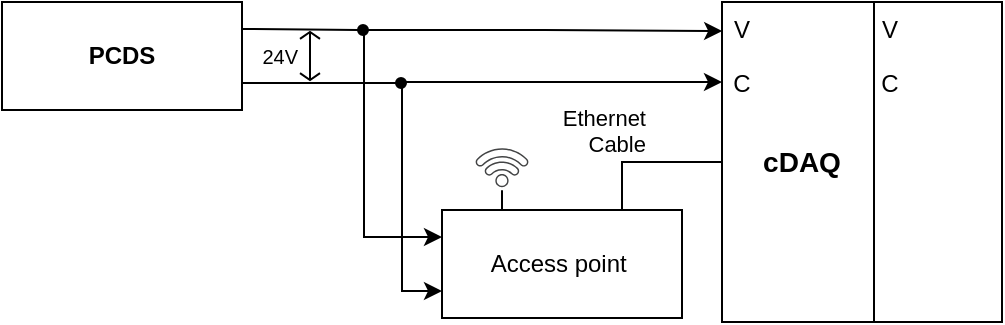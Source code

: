 <mxfile version="20.6.2" type="github">
  <diagram id="OHAgsnlhURnVh-o_5aFd" name="Page-1">
    <mxGraphModel dx="860" dy="419" grid="1" gridSize="10" guides="1" tooltips="1" connect="1" arrows="1" fold="1" page="1" pageScale="1" pageWidth="1169" pageHeight="827" math="0" shadow="0">
      <root>
        <mxCell id="0" />
        <mxCell id="1" parent="0" />
        <mxCell id="W_sDVHE6St3SvDxYg9yA-47" style="edgeStyle=none;rounded=0;orthogonalLoop=1;jettySize=auto;html=1;exitX=1;exitY=0.25;exitDx=0;exitDy=0;entryX=0;entryY=0.5;entryDx=0;entryDy=0;strokeColor=#000000;endArrow=none;endFill=0;" edge="1" parent="1" source="W_sDVHE6St3SvDxYg9yA-23" target="W_sDVHE6St3SvDxYg9yA-34">
          <mxGeometry relative="1" as="geometry" />
        </mxCell>
        <mxCell id="W_sDVHE6St3SvDxYg9yA-23" value="&lt;b&gt;PCDS&lt;/b&gt;" style="rounded=0;whiteSpace=wrap;html=1;" vertex="1" parent="1">
          <mxGeometry x="160" y="296" width="120" height="54" as="geometry" />
        </mxCell>
        <mxCell id="W_sDVHE6St3SvDxYg9yA-24" style="edgeStyle=orthogonalEdgeStyle;rounded=0;orthogonalLoop=1;jettySize=auto;html=1;exitX=0;exitY=0.25;exitDx=0;exitDy=0;endArrow=none;endFill=0;startArrow=classic;startFill=1;" edge="1" parent="1" source="W_sDVHE6St3SvDxYg9yA-25">
          <mxGeometry relative="1" as="geometry">
            <mxPoint x="360" y="336" as="targetPoint" />
            <mxPoint x="380" y="395" as="sourcePoint" />
          </mxGeometry>
        </mxCell>
        <mxCell id="W_sDVHE6St3SvDxYg9yA-60" value="Ethernet&lt;br&gt;Cable" style="edgeStyle=elbowEdgeStyle;rounded=0;orthogonalLoop=1;jettySize=auto;html=1;exitX=0;exitY=0.5;exitDx=0;exitDy=0;entryX=0.75;entryY=0;entryDx=0;entryDy=0;endArrow=none;endFill=0;labelPosition=left;verticalLabelPosition=top;align=right;verticalAlign=bottom;" edge="1" parent="1" source="W_sDVHE6St3SvDxYg9yA-25" target="W_sDVHE6St3SvDxYg9yA-40">
          <mxGeometry relative="1" as="geometry">
            <Array as="points">
              <mxPoint x="470" y="390" />
            </Array>
          </mxGeometry>
        </mxCell>
        <mxCell id="W_sDVHE6St3SvDxYg9yA-33" value="" style="edgeStyle=elbowEdgeStyle;rounded=0;orthogonalLoop=1;jettySize=auto;html=1;exitX=1;exitY=0.75;exitDx=0;exitDy=0;endArrow=none;endFill=1;entryX=0;entryY=0.5;entryDx=0;entryDy=0;" edge="1" parent="1" target="W_sDVHE6St3SvDxYg9yA-35" source="W_sDVHE6St3SvDxYg9yA-23">
          <mxGeometry relative="1" as="geometry">
            <mxPoint x="356.257" y="335.937" as="targetPoint" />
            <mxPoint x="310" y="336.0" as="sourcePoint" />
            <Array as="points" />
          </mxGeometry>
        </mxCell>
        <mxCell id="W_sDVHE6St3SvDxYg9yA-56" style="edgeStyle=orthogonalEdgeStyle;rounded=0;orthogonalLoop=1;jettySize=auto;html=1;exitX=1;exitY=0.5;exitDx=0;exitDy=0;entryX=0.001;entryY=0.091;entryDx=0;entryDy=0;entryPerimeter=0;" edge="1" parent="1" source="W_sDVHE6St3SvDxYg9yA-34" target="W_sDVHE6St3SvDxYg9yA-25">
          <mxGeometry relative="1" as="geometry" />
        </mxCell>
        <mxCell id="W_sDVHE6St3SvDxYg9yA-34" value="" style="ellipse;whiteSpace=wrap;html=1;fillColor=#000000;aspect=fixed;" vertex="1" parent="1">
          <mxGeometry x="338" y="307.5" width="5" height="5" as="geometry" />
        </mxCell>
        <mxCell id="W_sDVHE6St3SvDxYg9yA-35" value="" style="ellipse;whiteSpace=wrap;html=1;fillColor=#000000;aspect=fixed;" vertex="1" parent="1">
          <mxGeometry x="357" y="334" width="5" height="5" as="geometry" />
        </mxCell>
        <mxCell id="W_sDVHE6St3SvDxYg9yA-18" value="24V" style="labelPosition=left;align=right;shape=mxgraph.electrical.signal_sources.voltage;shadow=0;dashed=0;strokeWidth=1;fontSize=10;html=1;direction=west;flipV=0;flipH=1;verticalLabelPosition=middle;verticalAlign=middle;" vertex="1" parent="1">
          <mxGeometry x="309" y="311" width="10" height="24" as="geometry" />
        </mxCell>
        <mxCell id="W_sDVHE6St3SvDxYg9yA-42" style="edgeStyle=orthogonalEdgeStyle;rounded=0;orthogonalLoop=1;jettySize=auto;html=1;exitX=1;exitY=0.5;exitDx=0;exitDy=0;entryX=0;entryY=0.25;entryDx=0;entryDy=0;" edge="1" parent="1" source="W_sDVHE6St3SvDxYg9yA-34" target="W_sDVHE6St3SvDxYg9yA-40">
          <mxGeometry relative="1" as="geometry">
            <Array as="points">
              <mxPoint x="341" y="310" />
              <mxPoint x="341" y="414" />
            </Array>
          </mxGeometry>
        </mxCell>
        <mxCell id="W_sDVHE6St3SvDxYg9yA-43" style="edgeStyle=orthogonalEdgeStyle;rounded=0;orthogonalLoop=1;jettySize=auto;html=1;exitX=1;exitY=0.5;exitDx=0;exitDy=0;entryX=0;entryY=0.75;entryDx=0;entryDy=0;" edge="1" parent="1" source="W_sDVHE6St3SvDxYg9yA-35" target="W_sDVHE6St3SvDxYg9yA-40">
          <mxGeometry relative="1" as="geometry">
            <Array as="points">
              <mxPoint x="360" y="337" />
              <mxPoint x="360" y="441" />
            </Array>
          </mxGeometry>
        </mxCell>
        <mxCell id="W_sDVHE6St3SvDxYg9yA-58" style="edgeStyle=none;rounded=0;orthogonalLoop=1;jettySize=auto;html=1;exitX=0.25;exitY=0;exitDx=0;exitDy=0;endArrow=none;endFill=0;" edge="1" parent="1" source="W_sDVHE6St3SvDxYg9yA-40" target="W_sDVHE6St3SvDxYg9yA-45">
          <mxGeometry relative="1" as="geometry" />
        </mxCell>
        <mxCell id="W_sDVHE6St3SvDxYg9yA-40" value="Access point&amp;nbsp;" style="rounded=0;whiteSpace=wrap;html=1;" vertex="1" parent="1">
          <mxGeometry x="380" y="400" width="120" height="54" as="geometry" />
        </mxCell>
        <mxCell id="W_sDVHE6St3SvDxYg9yA-45" value="" style="sketch=0;pointerEvents=1;shadow=0;dashed=0;html=1;strokeColor=none;fillColor=#434445;aspect=fixed;labelPosition=center;verticalLabelPosition=bottom;verticalAlign=top;align=center;outlineConnect=0;shape=mxgraph.vvd.wi_fi;rotation=315;points=[[0.5,1,0,0,2]];" vertex="1" parent="1">
          <mxGeometry x="400" y="366" width="20" height="20" as="geometry" />
        </mxCell>
        <mxCell id="W_sDVHE6St3SvDxYg9yA-57" style="edgeStyle=none;rounded=0;orthogonalLoop=1;jettySize=auto;html=1;exitX=0.25;exitY=0;exitDx=0;exitDy=0;" edge="1" parent="1" source="W_sDVHE6St3SvDxYg9yA-40" target="W_sDVHE6St3SvDxYg9yA-40">
          <mxGeometry relative="1" as="geometry" />
        </mxCell>
        <mxCell id="W_sDVHE6St3SvDxYg9yA-63" value="" style="group" vertex="1" connectable="0" parent="1">
          <mxGeometry x="500" y="295" width="100" height="161" as="geometry" />
        </mxCell>
        <mxCell id="W_sDVHE6St3SvDxYg9yA-25" value="&lt;span style=&quot;font-size: 14px;&quot;&gt;&lt;b&gt;cDAQ&lt;/b&gt;&lt;/span&gt;" style="rounded=0;whiteSpace=wrap;html=1;labelPosition=center;verticalLabelPosition=middle;align=center;verticalAlign=middle;" vertex="1" parent="W_sDVHE6St3SvDxYg9yA-63">
          <mxGeometry x="20" y="1" width="80" height="160" as="geometry" />
        </mxCell>
        <mxCell id="W_sDVHE6St3SvDxYg9yA-61" value="V" style="text;html=1;strokeColor=none;fillColor=none;align=center;verticalAlign=middle;whiteSpace=wrap;rounded=0;" vertex="1" parent="W_sDVHE6St3SvDxYg9yA-63">
          <mxGeometry width="60" height="30" as="geometry" />
        </mxCell>
        <mxCell id="W_sDVHE6St3SvDxYg9yA-62" value="C" style="text;html=1;strokeColor=none;fillColor=none;align=center;verticalAlign=middle;whiteSpace=wrap;rounded=0;" vertex="1" parent="W_sDVHE6St3SvDxYg9yA-63">
          <mxGeometry y="27" width="60" height="30" as="geometry" />
        </mxCell>
        <mxCell id="W_sDVHE6St3SvDxYg9yA-66" value="" style="group" vertex="1" connectable="0" parent="1">
          <mxGeometry x="580" y="295" width="80" height="161" as="geometry" />
        </mxCell>
        <mxCell id="W_sDVHE6St3SvDxYg9yA-67" value="" style="rounded=0;whiteSpace=wrap;html=1;labelPosition=center;verticalLabelPosition=middle;align=center;verticalAlign=middle;" vertex="1" parent="W_sDVHE6St3SvDxYg9yA-66">
          <mxGeometry x="16" y="1" width="64" height="160" as="geometry" />
        </mxCell>
        <mxCell id="W_sDVHE6St3SvDxYg9yA-68" value="V" style="text;html=1;strokeColor=none;fillColor=none;align=center;verticalAlign=middle;whiteSpace=wrap;rounded=0;" vertex="1" parent="W_sDVHE6St3SvDxYg9yA-66">
          <mxGeometry width="48" height="30" as="geometry" />
        </mxCell>
        <mxCell id="W_sDVHE6St3SvDxYg9yA-69" value="C" style="text;html=1;strokeColor=none;fillColor=none;align=center;verticalAlign=middle;whiteSpace=wrap;rounded=0;" vertex="1" parent="W_sDVHE6St3SvDxYg9yA-66">
          <mxGeometry y="27" width="48" height="30" as="geometry" />
        </mxCell>
      </root>
    </mxGraphModel>
  </diagram>
</mxfile>
